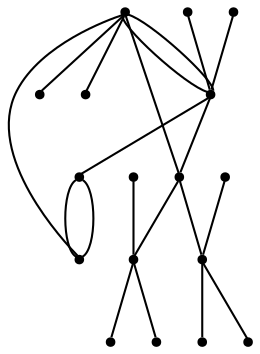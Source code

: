 graph {
  node [shape=point,comment="{\"directed\":false,\"doi\":\"10.1007/978-3-642-25878-7_17\",\"figure\":\"1\"}"]

  v0 [pos="810.856744768927,1684.4359176893229"]
  v1 [pos="810.856744768927,1717.7745539100167"]
  v2 [pos="744.1350062530939,1784.4518263514044"]
  v3 [pos="710.7741369951775,1784.4518263514044"]
  v4 [pos="610.6915292214278,1684.4359176893229"]
  v5 [pos="577.3306599635114,1684.4359176893229"]
  v6 [pos="710.7741369951775,1684.4359176893229"]
  v7 [pos="844.2176140268434,1684.4359176893229"]
  v8 [pos="810.856744768927,1651.097281468629"]
  v9 [pos="710.7741369951775,1584.4200090272413"]
  v10 [pos="710.7741369951775,1551.0813728065475"]
  v11 [pos="710.7741369951774,1817.7904625720982"]
  v12 [pos="744.1350062530939,1584.4200090272413"]
  v13 [pos="677.4132677372609,1584.4200090272413"]
  v14 [pos="677.4132677372609,1784.4518263514044"]
  v15 [pos="610.6915292214278,1651.097281468629"]
  v16 [pos="610.6915292214278,1717.7745539100167"]

  v0 -- v3 [id="-1",pos="810.856744768927,1684.4359176893229 840.0095903938998,1692.1635848101992 858.1994000085579,1719.53144171316 858.1875671117278,1751.142313618925 858.1708958399353,1795.6786131161375 822.0327326891578,1831.767702086255 777.466796231586,1831.7509147480703 745.8564414076501,1831.7390978111314 718.4987160422077,1813.5668221625401 710.7741369951775,1784.4518263514044"]
  v16 -- v4 [id="-2",pos="610.6915292214278,1717.7745539100167 610.6915292214278,1684.4359176893229 610.6915292214278,1684.4359176893229 610.6915292214278,1684.4359176893229"]
  v14 -- v3 [id="-3",pos="677.4132677372609,1784.4518263514044 710.7741369951775,1784.4518263514044 710.7741369951775,1784.4518263514044 710.7741369951775,1784.4518263514044"]
  v3 -- v2 [id="-4",pos="710.7741369951775,1784.4518263514044 744.1350062530939,1784.4518263514044 744.1350062530939,1784.4518263514044 744.1350062530939,1784.4518263514044"]
  v13 -- v9 [id="-5",pos="677.4132677372609,1584.4200090272413 710.7741369951775,1584.4200090272413 710.7741369951775,1584.4200090272413 710.7741369951775,1584.4200090272413"]
  v9 -- v12 [id="-6",pos="710.7741369951775,1584.4200090272413 744.1350062530939,1584.4200090272413 744.1350062530939,1584.4200090272413 744.1350062530939,1584.4200090272413"]
  v11 -- v3 [id="-7",pos="710.7741369951774,1817.7904625720982 710.7741369951775,1784.4518263514044 710.7741369951775,1784.4518263514044 710.7741369951775,1784.4518263514044"]
  v3 -- v6 [id="-8",pos="710.7741369951775,1784.4518263514044 710.7741369951775,1684.4359176893229 710.7741369951775,1684.4359176893229 710.7741369951775,1684.4359176893229"]
  v6 -- v9 [id="-9",pos="710.7741369951775,1684.4359176893229 710.7741369951775,1584.4200090272413 710.7741369951775,1584.4200090272413 710.7741369951775,1584.4200090272413"]
  v9 -- v10 [id="-10",pos="710.7741369951775,1584.4200090272413 710.7741369951775,1551.0813728065475 710.7741369951775,1551.0813728065475 710.7741369951775,1551.0813728065475"]
  v6 -- v0 [id="-11",pos="710.7741369951775,1684.4359176893229 810.856744768927,1684.4359176893229 810.856744768927,1684.4359176893229 810.856744768927,1684.4359176893229"]
  v0 -- v7 [id="-12",pos="810.856744768927,1684.4359176893229 844.2176140268434,1684.4359176893229 844.2176140268434,1684.4359176893229 844.2176140268434,1684.4359176893229"]
  v1 -- v0 [id="-15",pos="810.856744768927,1717.7745539100167 810.856744768927,1684.4359176893229 810.856744768927,1684.4359176893229 810.856744768927,1684.4359176893229"]
  v0 -- v8 [id="-16",pos="810.856744768927,1684.4359176893229 810.856744768927,1651.097281468629 810.856744768927,1651.097281468629 810.856744768927,1651.097281468629"]
  v6 -- v4 [id="-19",pos="710.7741369951775,1684.4359176893229 610.6915292214278,1684.4359176893229 610.6915292214278,1684.4359176893229 610.6915292214278,1684.4359176893229"]
  v4 -- v5 [id="-20",pos="610.6915292214278,1684.4359176893229 577.3306599635114,1684.4359176893229 577.3306599635114,1684.4359176893229 577.3306599635114,1684.4359176893229"]
  v0 -- v3 [id="-22",pos="810.856744768927,1684.4359176893229 802.6812343602433,1673.525452341692 790.4591745813191,1670.4801734870196 777.52514568286,1670.4753383365464 732.9592092252883,1670.458678175166 696.8210460745108,1706.5477671452836 696.8043748027183,1751.0839394656914 696.7995283484028,1764.0309505623272 699.8480270892585,1776.266190054814 710.7741369951775,1784.4518263514044"]
  v2 -- v1 [id="-23",pos="744.1350062530939,1784.4518263514044 752.6726691434417,1792.9848045008553 764.467559319326,1798.262464251757 777.4959391418189,1798.262464251757 803.5549186162139,1798.262464251757 824.6765291460615,1777.1549300203858 824.6765291460615,1751.1131901307106 824.6765291460615,1738.0935395928277 819.3953618477088,1726.306537943241 810.856744768927,1717.7745539100167"]
  v2 -- v1 [id="-24",pos="744.1350062530939,1784.4518263514044 735.5991111190119,1775.9196448298967 730.3194851401202,1764.1331024708247 730.3194851401202,1751.1131901307106 730.3194851401202,1725.0757742523858 751.4410956699678,1703.9682400210147 777.4959391418189,1703.9682400210147 790.5244854996572,1703.9682400210147 802.3188683560375,1709.2443594778965 810.856744768927,1717.7745539100167"]
  v4 -- v15 [id="-25",pos="610.6915292214278,1684.4359176893229 610.6915292214278,1651.097281468629 610.6915292214278,1651.097281468629 610.6915292214278,1651.097281468629"]
}